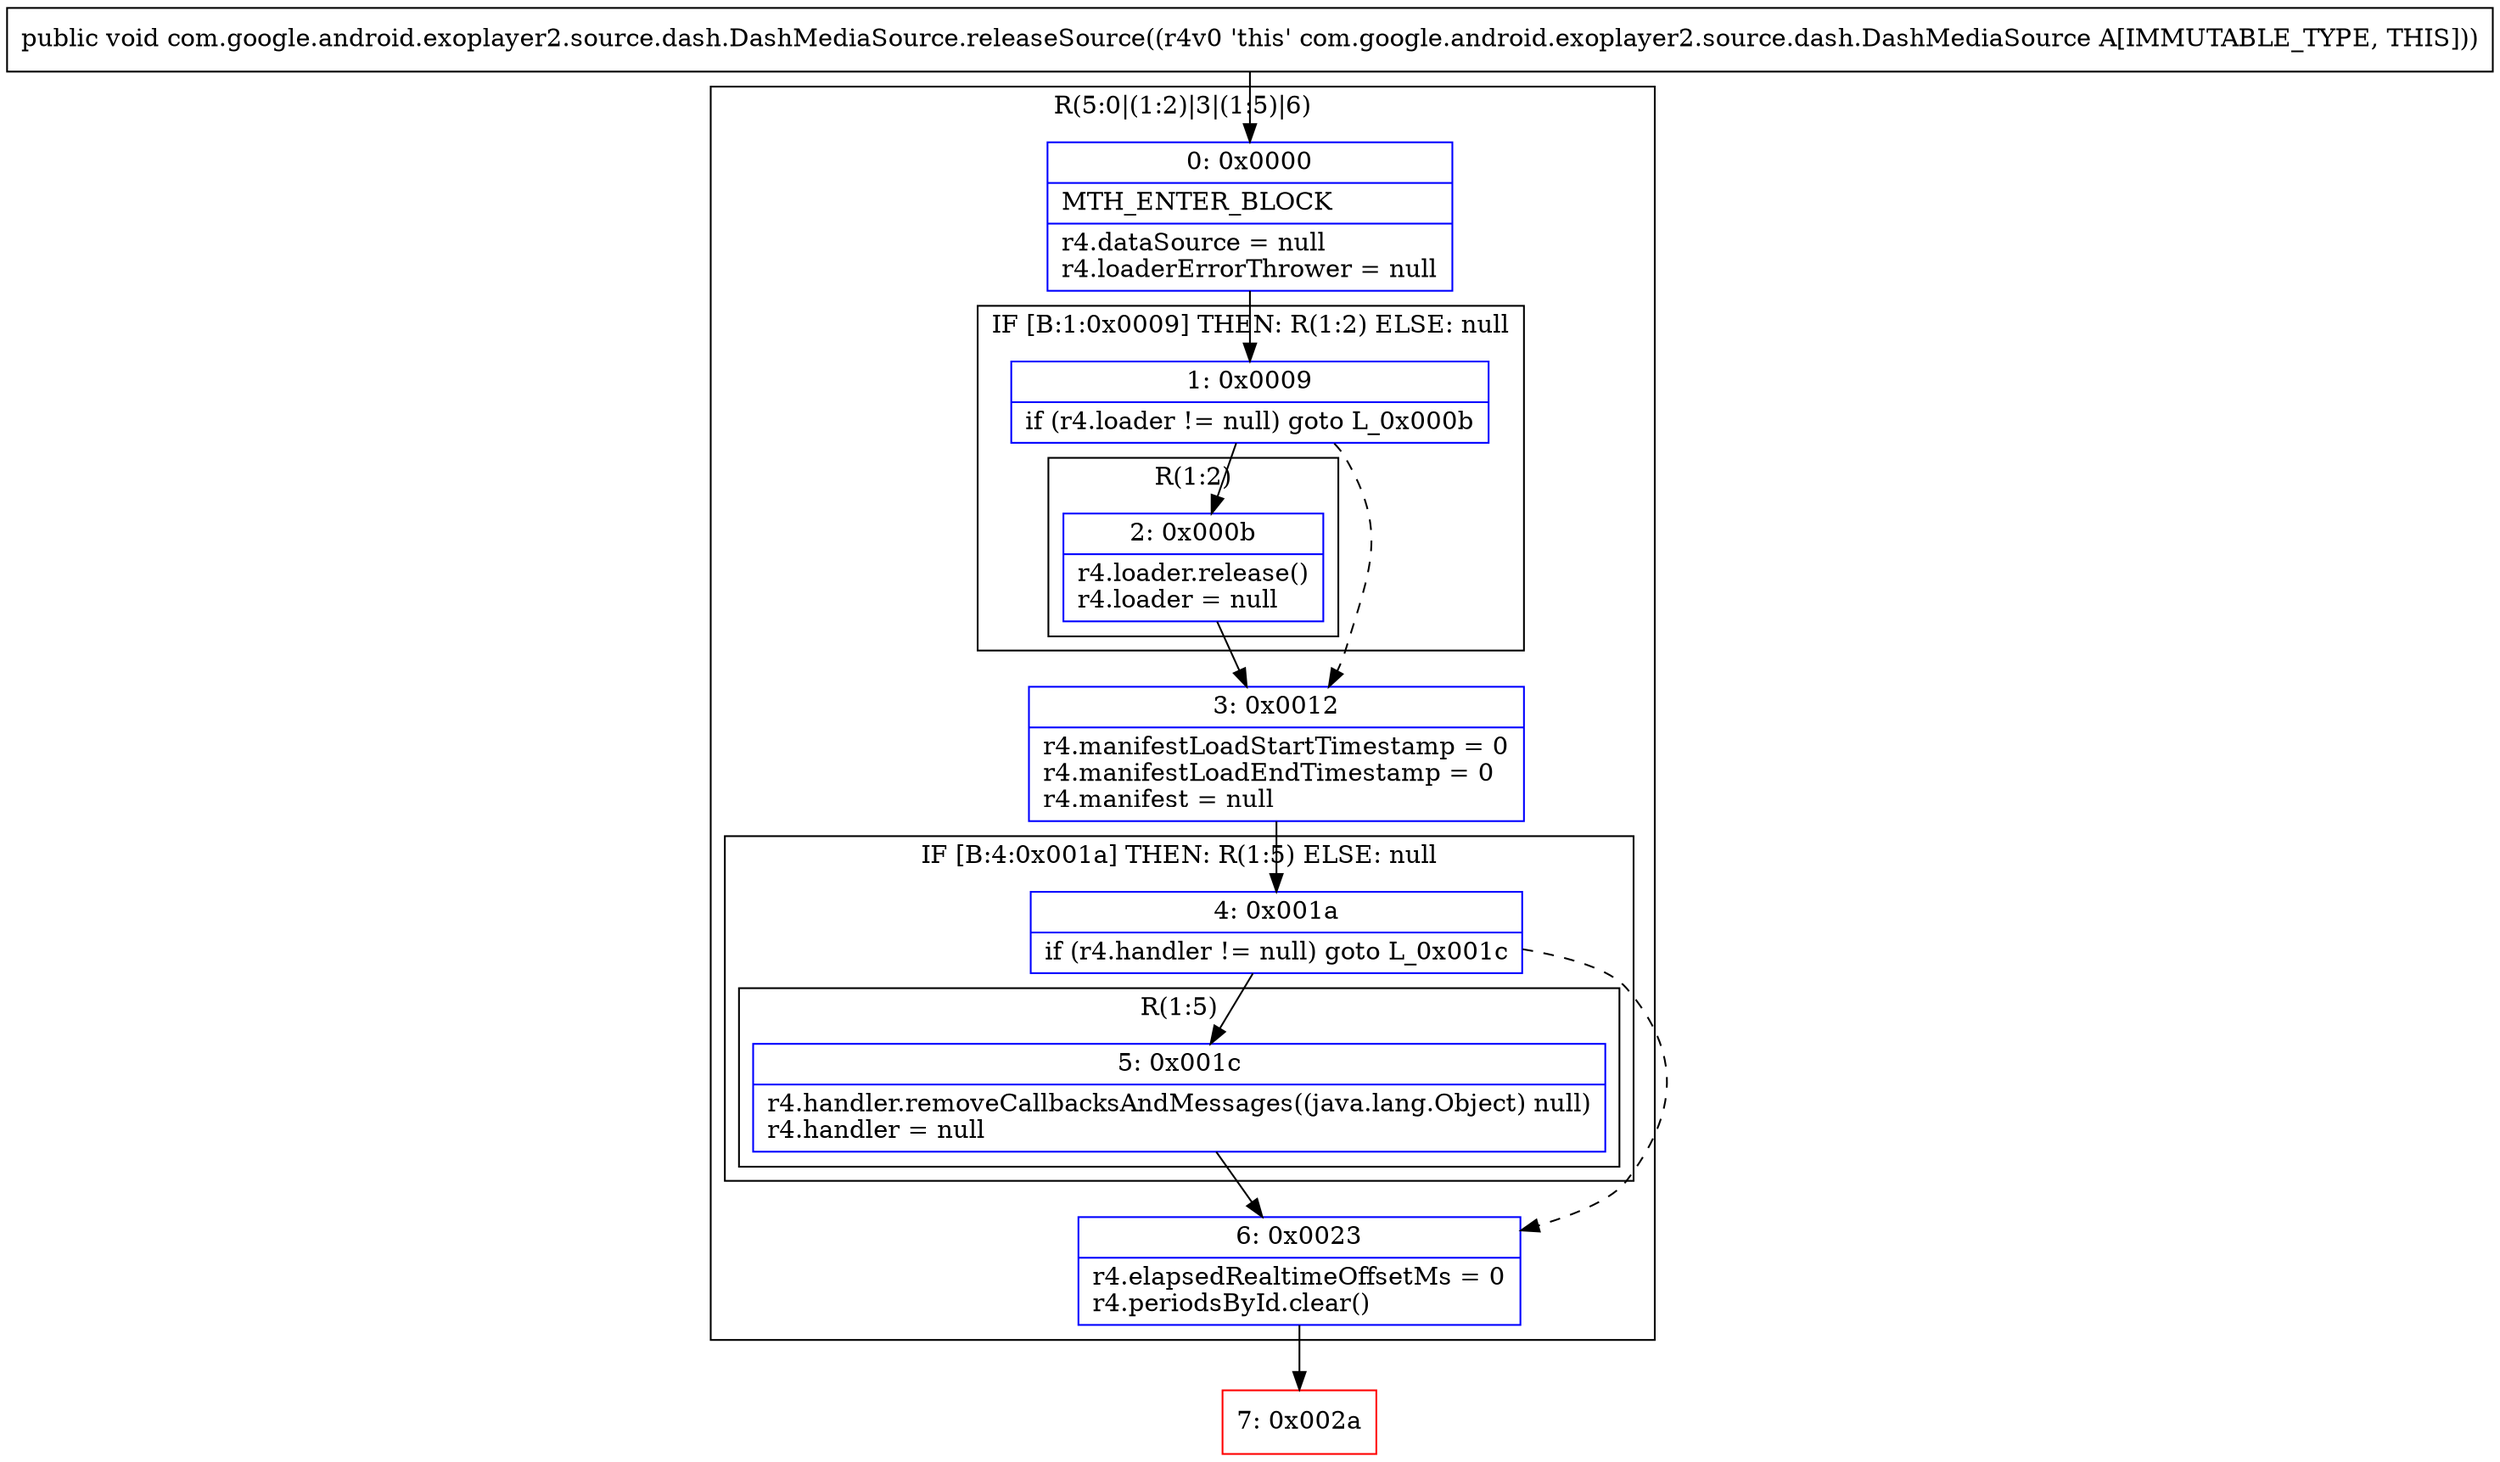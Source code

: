 digraph "CFG forcom.google.android.exoplayer2.source.dash.DashMediaSource.releaseSource()V" {
subgraph cluster_Region_1212964016 {
label = "R(5:0|(1:2)|3|(1:5)|6)";
node [shape=record,color=blue];
Node_0 [shape=record,label="{0\:\ 0x0000|MTH_ENTER_BLOCK\l|r4.dataSource = null\lr4.loaderErrorThrower = null\l}"];
subgraph cluster_IfRegion_1772403192 {
label = "IF [B:1:0x0009] THEN: R(1:2) ELSE: null";
node [shape=record,color=blue];
Node_1 [shape=record,label="{1\:\ 0x0009|if (r4.loader != null) goto L_0x000b\l}"];
subgraph cluster_Region_515910641 {
label = "R(1:2)";
node [shape=record,color=blue];
Node_2 [shape=record,label="{2\:\ 0x000b|r4.loader.release()\lr4.loader = null\l}"];
}
}
Node_3 [shape=record,label="{3\:\ 0x0012|r4.manifestLoadStartTimestamp = 0\lr4.manifestLoadEndTimestamp = 0\lr4.manifest = null\l}"];
subgraph cluster_IfRegion_584557497 {
label = "IF [B:4:0x001a] THEN: R(1:5) ELSE: null";
node [shape=record,color=blue];
Node_4 [shape=record,label="{4\:\ 0x001a|if (r4.handler != null) goto L_0x001c\l}"];
subgraph cluster_Region_148165263 {
label = "R(1:5)";
node [shape=record,color=blue];
Node_5 [shape=record,label="{5\:\ 0x001c|r4.handler.removeCallbacksAndMessages((java.lang.Object) null)\lr4.handler = null\l}"];
}
}
Node_6 [shape=record,label="{6\:\ 0x0023|r4.elapsedRealtimeOffsetMs = 0\lr4.periodsById.clear()\l}"];
}
Node_7 [shape=record,color=red,label="{7\:\ 0x002a}"];
MethodNode[shape=record,label="{public void com.google.android.exoplayer2.source.dash.DashMediaSource.releaseSource((r4v0 'this' com.google.android.exoplayer2.source.dash.DashMediaSource A[IMMUTABLE_TYPE, THIS])) }"];
MethodNode -> Node_0;
Node_0 -> Node_1;
Node_1 -> Node_2;
Node_1 -> Node_3[style=dashed];
Node_2 -> Node_3;
Node_3 -> Node_4;
Node_4 -> Node_5;
Node_4 -> Node_6[style=dashed];
Node_5 -> Node_6;
Node_6 -> Node_7;
}


